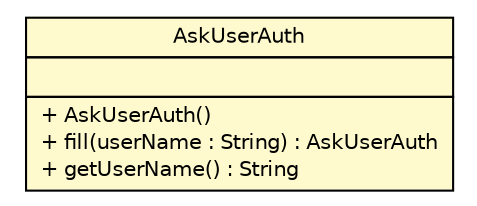 #!/usr/local/bin/dot
#
# Class diagram 
# Generated by UMLGraph version R5_6 (http://www.umlgraph.org/)
#

digraph G {
	edge [fontname="Helvetica",fontsize=10,labelfontname="Helvetica",labelfontsize=10];
	node [fontname="Helvetica",fontsize=10,shape=plaintext];
	nodesep=0.25;
	ranksep=0.5;
	// Common.AskUserAuth
	c556 [label=<<table title="Common.AskUserAuth" border="0" cellborder="1" cellspacing="0" cellpadding="2" port="p" bgcolor="lemonChiffon" href="./AskUserAuth.html">
		<tr><td><table border="0" cellspacing="0" cellpadding="1">
<tr><td align="center" balign="center"> AskUserAuth </td></tr>
		</table></td></tr>
		<tr><td><table border="0" cellspacing="0" cellpadding="1">
<tr><td align="left" balign="left">  </td></tr>
		</table></td></tr>
		<tr><td><table border="0" cellspacing="0" cellpadding="1">
<tr><td align="left" balign="left"> + AskUserAuth() </td></tr>
<tr><td align="left" balign="left"> + fill(userName : String) : AskUserAuth </td></tr>
<tr><td align="left" balign="left"> + getUserName() : String </td></tr>
		</table></td></tr>
		</table>>, URL="./AskUserAuth.html", fontname="Helvetica", fontcolor="black", fontsize=10.0];
}

